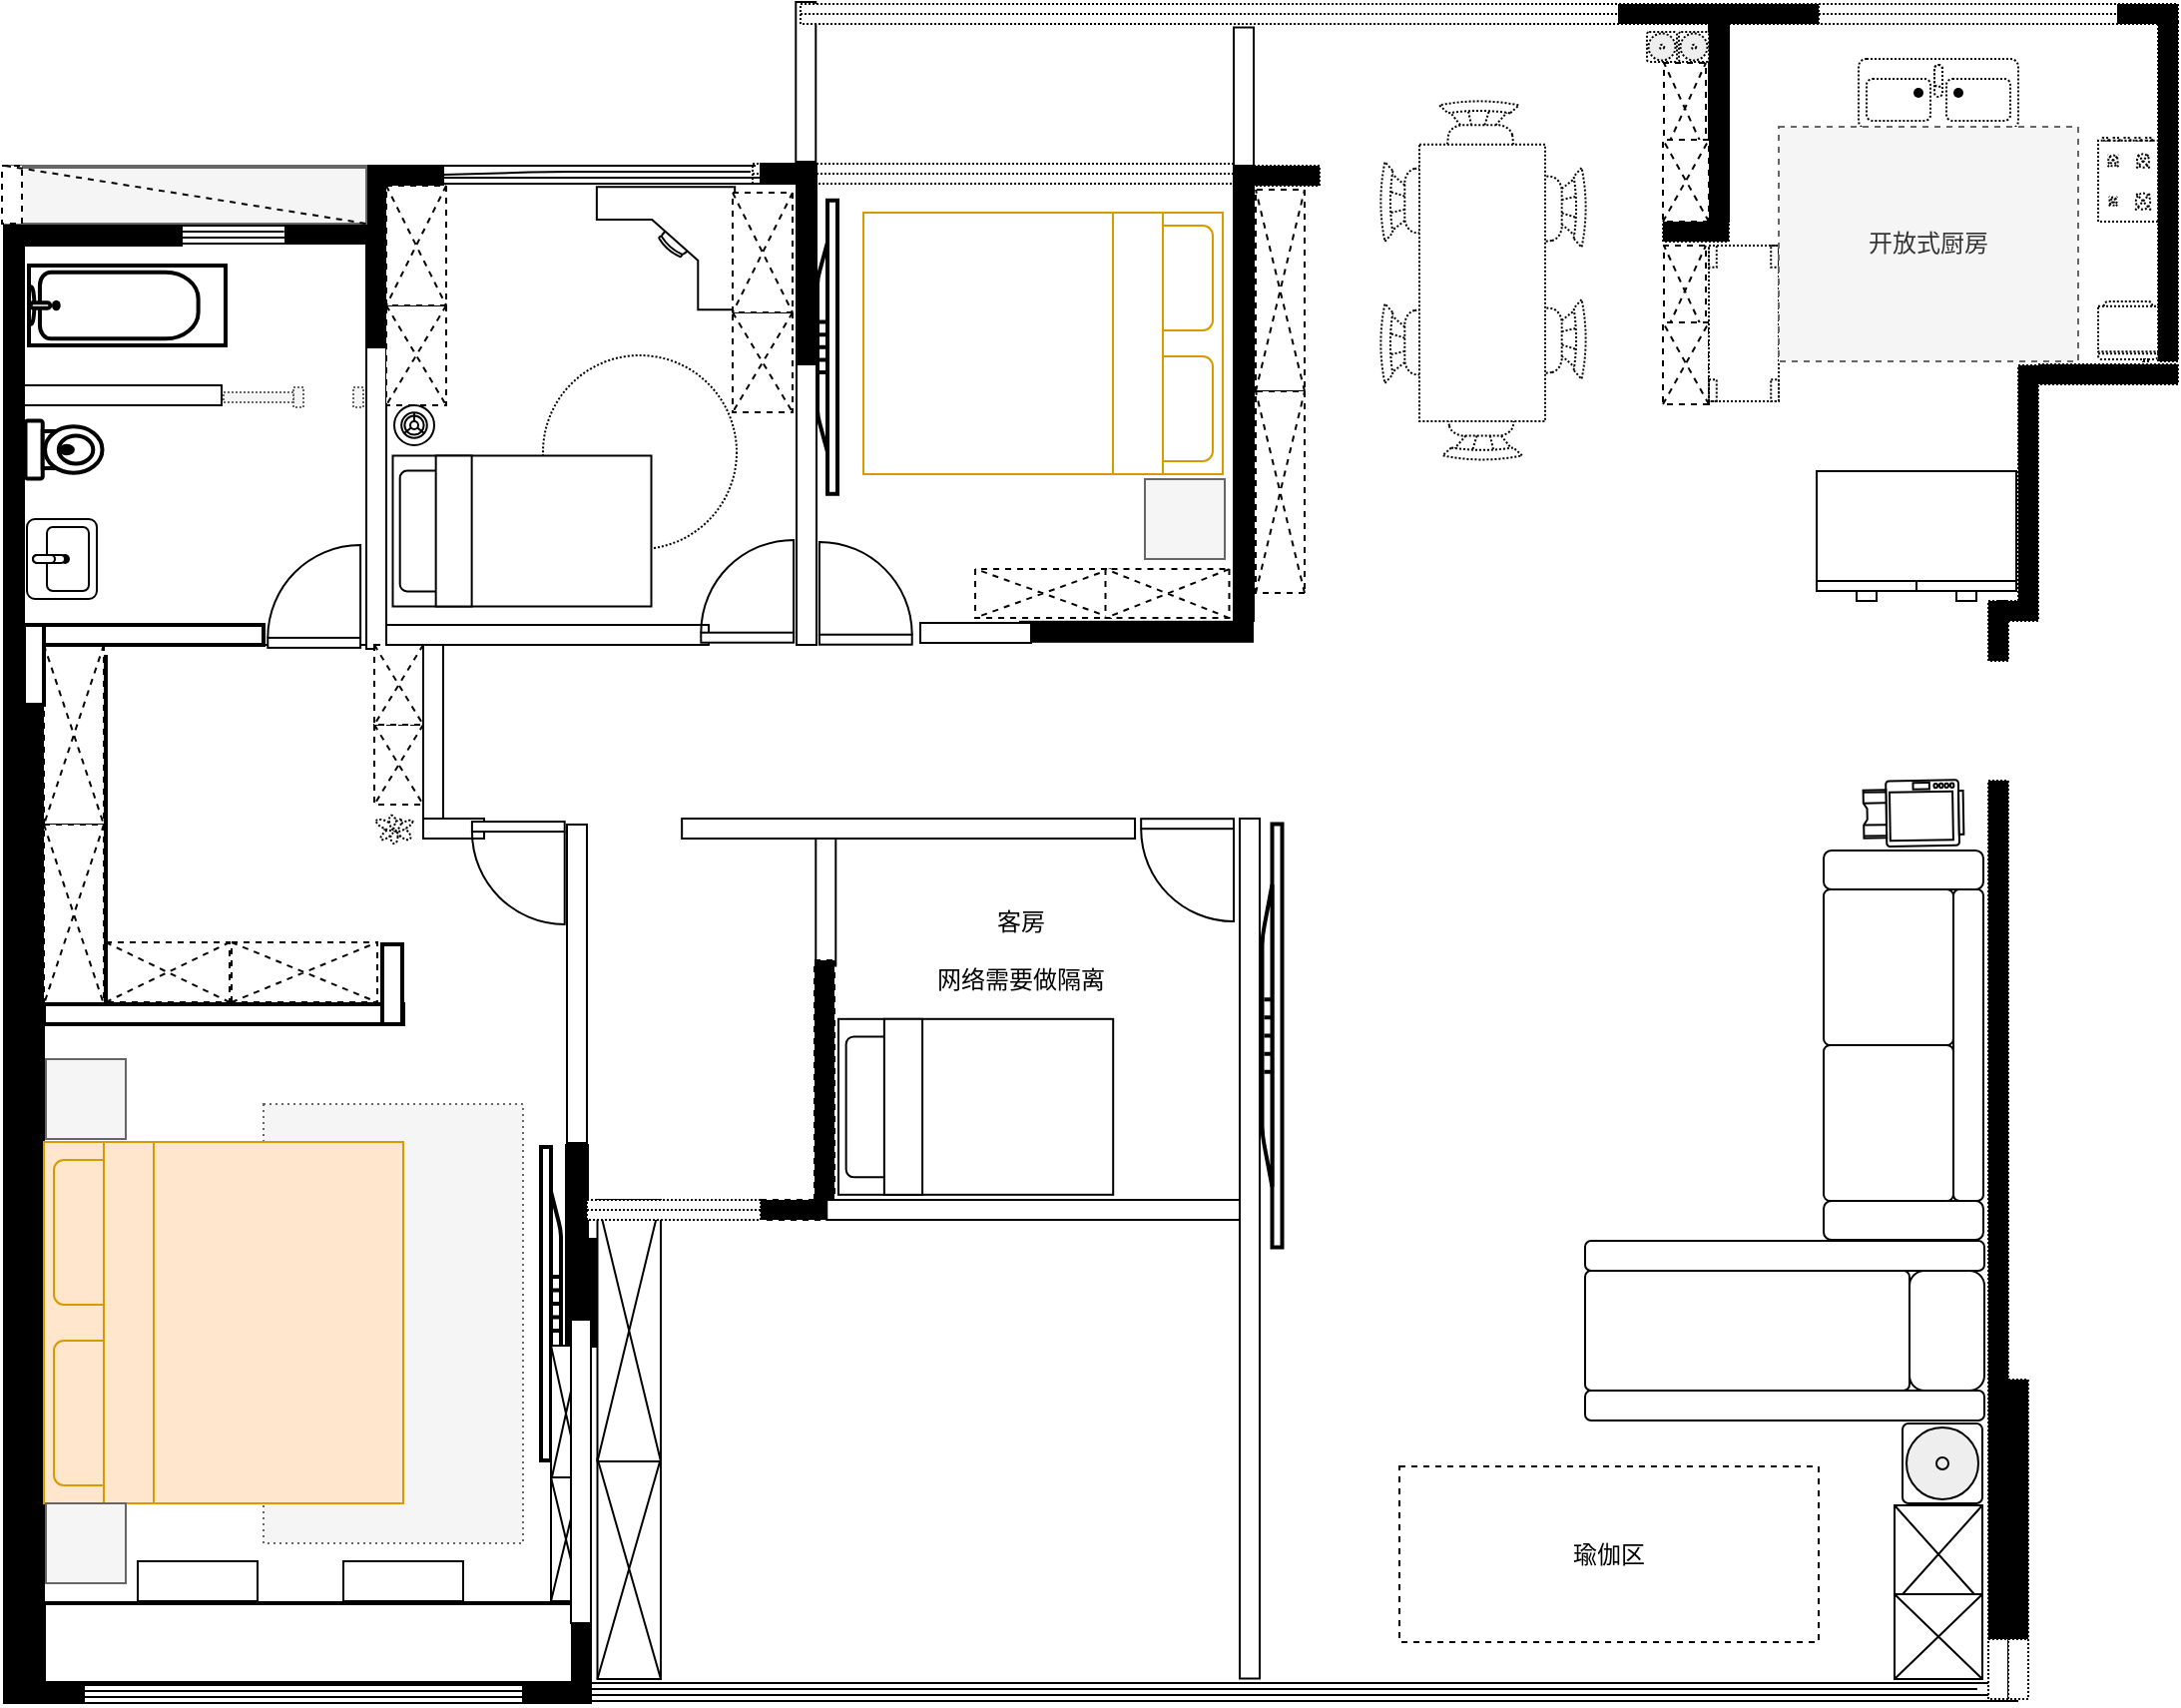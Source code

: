 <mxfile version="14.5.3" type="github">
  <diagram id="jTIh-jH81dk-xF3Pbu3F" name="Page-1">
    <mxGraphModel dx="1422" dy="762" grid="1" gridSize="10" guides="1" tooltips="1" connect="1" arrows="1" fold="1" page="1" pageScale="1" pageWidth="827" pageHeight="1169" math="0" shadow="0">
      <root>
        <mxCell id="0" />
        <mxCell id="1" parent="0" />
        <mxCell id="sOmDTV_U-YE-A14lYcqb-7" value="" style="verticalLabelPosition=bottom;html=1;verticalAlign=top;align=center;shape=mxgraph.floorplan.window;dashed=1;dashPattern=1 1;strokeWidth=1;fillColor=#FFFFFF;" vertex="1" parent="1">
          <mxGeometry x="396" y="101" width="244" height="10" as="geometry" />
        </mxCell>
        <mxCell id="ggUqRNP4f0qNz1d2UXQK-107" value="" style="ellipse;whiteSpace=wrap;html=1;aspect=fixed;strokeWidth=1;fillColor=#FFFFFF;dashed=1;dashPattern=1 1;" parent="1" vertex="1">
          <mxGeometry x="291" y="197" width="97" height="97" as="geometry" />
        </mxCell>
        <mxCell id="ggUqRNP4f0qNz1d2UXQK-46" value="" style="rounded=0;whiteSpace=wrap;html=1;fillColor=#f5f5f5;dashed=1;dashPattern=1 2;strokeColor=#666666;fontColor=#333333;" parent="1" vertex="1">
          <mxGeometry x="151" y="572" width="130" height="220" as="geometry" />
        </mxCell>
        <mxCell id="ggUqRNP4f0qNz1d2UXQK-2" value="" style="rounded=0;whiteSpace=wrap;html=1;" parent="1" vertex="1">
          <mxGeometry x="31" y="102" width="180" height="240" as="geometry" />
        </mxCell>
        <mxCell id="ggUqRNP4f0qNz1d2UXQK-5" value="" style="verticalLabelPosition=bottom;html=1;verticalAlign=top;align=center;shape=mxgraph.floorplan.wall;fillColor=#000000;" parent="1" vertex="1">
          <mxGeometry x="30" y="132" width="80" height="10" as="geometry" />
        </mxCell>
        <mxCell id="ggUqRNP4f0qNz1d2UXQK-6" value="" style="verticalLabelPosition=bottom;html=1;verticalAlign=top;align=center;shape=mxgraph.floorplan.wall;fillColor=#000000;direction=south;" parent="1" vertex="1">
          <mxGeometry x="202.5" y="102" width="10" height="90" as="geometry" />
        </mxCell>
        <mxCell id="ggUqRNP4f0qNz1d2UXQK-7" value="" style="verticalLabelPosition=bottom;html=1;verticalAlign=top;align=center;shape=mxgraph.floorplan.wall;fillColor=#000000;" parent="1" vertex="1">
          <mxGeometry x="162" y="131" width="40" height="10" as="geometry" />
        </mxCell>
        <mxCell id="ggUqRNP4f0qNz1d2UXQK-17" value="" style="group" parent="1" vertex="1" connectable="0">
          <mxGeometry x="103" y="132" width="60" height="9" as="geometry" />
        </mxCell>
        <mxCell id="ggUqRNP4f0qNz1d2UXQK-13" value="" style="endArrow=none;html=1;" parent="ggUqRNP4f0qNz1d2UXQK-17" edge="1">
          <mxGeometry width="50" height="50" relative="1" as="geometry">
            <mxPoint as="sourcePoint" />
            <mxPoint x="59.155" as="targetPoint" />
          </mxGeometry>
        </mxCell>
        <mxCell id="ggUqRNP4f0qNz1d2UXQK-14" value="" style="endArrow=none;html=1;" parent="ggUqRNP4f0qNz1d2UXQK-17" edge="1">
          <mxGeometry width="50" height="50" relative="1" as="geometry">
            <mxPoint x="-0.845" y="3" as="sourcePoint" />
            <mxPoint x="58.31" y="3" as="targetPoint" />
            <Array as="points">
              <mxPoint x="24.507" y="3" />
            </Array>
          </mxGeometry>
        </mxCell>
        <mxCell id="ggUqRNP4f0qNz1d2UXQK-15" value="" style="endArrow=none;html=1;" parent="ggUqRNP4f0qNz1d2UXQK-17" edge="1">
          <mxGeometry width="50" height="50" relative="1" as="geometry">
            <mxPoint x="0.845" y="6" as="sourcePoint" />
            <mxPoint x="60" y="6" as="targetPoint" />
          </mxGeometry>
        </mxCell>
        <mxCell id="ggUqRNP4f0qNz1d2UXQK-16" value="" style="endArrow=none;html=1;" parent="ggUqRNP4f0qNz1d2UXQK-17" edge="1">
          <mxGeometry width="50" height="50" relative="1" as="geometry">
            <mxPoint x="0.845" y="9" as="sourcePoint" />
            <mxPoint x="60" y="9" as="targetPoint" />
          </mxGeometry>
        </mxCell>
        <mxCell id="ggUqRNP4f0qNz1d2UXQK-18" value="" style="group" parent="1" vertex="1" connectable="0">
          <mxGeometry x="221" y="102" width="179" height="10" as="geometry" />
        </mxCell>
        <mxCell id="ggUqRNP4f0qNz1d2UXQK-19" value="" style="endArrow=none;html=1;" parent="ggUqRNP4f0qNz1d2UXQK-18" edge="1">
          <mxGeometry width="50" height="50" relative="1" as="geometry">
            <mxPoint as="sourcePoint" />
            <mxPoint x="176.479" as="targetPoint" />
          </mxGeometry>
        </mxCell>
        <mxCell id="ggUqRNP4f0qNz1d2UXQK-20" value="" style="endArrow=none;html=1;" parent="ggUqRNP4f0qNz1d2UXQK-18" source="ggUqRNP4f0qNz1d2UXQK-23" edge="1">
          <mxGeometry width="50" height="50" relative="1" as="geometry">
            <mxPoint x="-2.521" y="3" as="sourcePoint" />
            <mxPoint x="173.958" y="3" as="targetPoint" />
            <Array as="points">
              <mxPoint x="73.113" y="3" />
            </Array>
          </mxGeometry>
        </mxCell>
        <mxCell id="ggUqRNP4f0qNz1d2UXQK-21" value="" style="endArrow=none;html=1;" parent="ggUqRNP4f0qNz1d2UXQK-18" edge="1">
          <mxGeometry width="50" height="50" relative="1" as="geometry">
            <mxPoint x="2.521" y="6" as="sourcePoint" />
            <mxPoint x="179" y="6" as="targetPoint" />
          </mxGeometry>
        </mxCell>
        <mxCell id="ggUqRNP4f0qNz1d2UXQK-22" value="" style="endArrow=none;html=1;" parent="ggUqRNP4f0qNz1d2UXQK-18" edge="1">
          <mxGeometry width="50" height="50" relative="1" as="geometry">
            <mxPoint x="2.521" y="9" as="sourcePoint" />
            <mxPoint x="179" y="9" as="targetPoint" />
          </mxGeometry>
        </mxCell>
        <mxCell id="ggUqRNP4f0qNz1d2UXQK-23" value="" style="verticalLabelPosition=bottom;html=1;verticalAlign=top;align=center;shape=mxgraph.floorplan.wall;fillColor=#000000;" parent="ggUqRNP4f0qNz1d2UXQK-18" vertex="1">
          <mxGeometry x="-15.309" width="35.329" height="10" as="geometry" />
        </mxCell>
        <mxCell id="ggUqRNP4f0qNz1d2UXQK-26" value="" style="verticalLabelPosition=bottom;html=1;verticalAlign=top;align=center;shape=mxgraph.floorplan.wall;fillColor=#000000;" parent="1" vertex="1">
          <mxGeometry x="400" y="101" width="28" height="10" as="geometry" />
        </mxCell>
        <mxCell id="ggUqRNP4f0qNz1d2UXQK-27" value="" style="verticalLabelPosition=bottom;html=1;verticalAlign=top;align=center;shape=mxgraph.floorplan.wall;fillColor=#000000;direction=south;" parent="1" vertex="1">
          <mxGeometry x="418" y="102" width="10" height="101" as="geometry" />
        </mxCell>
        <mxCell id="ggUqRNP4f0qNz1d2UXQK-28" value="" style="rounded=0;whiteSpace=wrap;html=1;" parent="1" vertex="1">
          <mxGeometry x="418" y="201.5" width="10" height="140.5" as="geometry" />
        </mxCell>
        <mxCell id="ggUqRNP4f0qNz1d2UXQK-29" value="" style="verticalLabelPosition=bottom;html=1;verticalAlign=top;align=center;shape=mxgraph.floorplan.wall;fillColor=#000000;direction=south;" parent="1" vertex="1">
          <mxGeometry x="31" y="372" width="10" height="500" as="geometry" />
        </mxCell>
        <mxCell id="ggUqRNP4f0qNz1d2UXQK-32" value="" style="verticalLabelPosition=bottom;html=1;verticalAlign=top;align=center;shape=mxgraph.floorplan.wall;fillColor=#000000;" parent="1" vertex="1">
          <mxGeometry x="41" y="862" width="20" height="10" as="geometry" />
        </mxCell>
        <mxCell id="ggUqRNP4f0qNz1d2UXQK-34" value="" style="verticalLabelPosition=bottom;html=1;verticalAlign=top;align=center;shape=mxgraph.floorplan.wallCorner;fillColor=#000000;direction=west" parent="1" vertex="1">
          <mxGeometry x="281" y="832" width="34" height="40" as="geometry" />
        </mxCell>
        <mxCell id="ggUqRNP4f0qNz1d2UXQK-35" value="" style="group" parent="1" vertex="1" connectable="0">
          <mxGeometry x="51" y="863" width="240" height="9" as="geometry" />
        </mxCell>
        <mxCell id="ggUqRNP4f0qNz1d2UXQK-36" value="" style="endArrow=none;html=1;" parent="ggUqRNP4f0qNz1d2UXQK-35" edge="1">
          <mxGeometry width="50" height="50" relative="1" as="geometry">
            <mxPoint as="sourcePoint" />
            <mxPoint x="236.62" as="targetPoint" />
          </mxGeometry>
        </mxCell>
        <mxCell id="ggUqRNP4f0qNz1d2UXQK-37" value="" style="endArrow=none;html=1;" parent="ggUqRNP4f0qNz1d2UXQK-35" edge="1">
          <mxGeometry width="50" height="50" relative="1" as="geometry">
            <mxPoint x="-3.38" y="3" as="sourcePoint" />
            <mxPoint x="233.239" y="3" as="targetPoint" />
            <Array as="points">
              <mxPoint x="98.028" y="3" />
            </Array>
          </mxGeometry>
        </mxCell>
        <mxCell id="ggUqRNP4f0qNz1d2UXQK-38" value="" style="endArrow=none;html=1;" parent="ggUqRNP4f0qNz1d2UXQK-35" edge="1">
          <mxGeometry width="50" height="50" relative="1" as="geometry">
            <mxPoint x="3.38" y="6" as="sourcePoint" />
            <mxPoint x="240" y="6" as="targetPoint" />
          </mxGeometry>
        </mxCell>
        <mxCell id="ggUqRNP4f0qNz1d2UXQK-39" value="" style="endArrow=none;html=1;" parent="ggUqRNP4f0qNz1d2UXQK-35" edge="1">
          <mxGeometry width="50" height="50" relative="1" as="geometry">
            <mxPoint x="3.38" y="9" as="sourcePoint" />
            <mxPoint x="240" y="9" as="targetPoint" />
          </mxGeometry>
        </mxCell>
        <mxCell id="ggUqRNP4f0qNz1d2UXQK-40" value="" style="verticalLabelPosition=bottom;html=1;verticalAlign=top;align=center;shape=mxgraph.floorplan.elevator;fillColor=#FFFFFF;dashed=1;" parent="1" vertex="1">
          <mxGeometry x="41" y="342" width="30" height="90" as="geometry" />
        </mxCell>
        <mxCell id="ggUqRNP4f0qNz1d2UXQK-41" value="" style="verticalLabelPosition=bottom;html=1;verticalAlign=top;align=center;shape=mxgraph.floorplan.bed_double;fillColor=#ffe6cc;rotation=-90;strokeColor=#d79b00;" parent="1" vertex="1">
          <mxGeometry x="40.5" y="591.5" width="181" height="180" as="geometry" />
        </mxCell>
        <mxCell id="ggUqRNP4f0qNz1d2UXQK-42" value="" style="rounded=0;whiteSpace=wrap;html=1;fillColor=#f5f5f5;strokeColor=#666666;fontColor=#333333;" parent="1" vertex="1">
          <mxGeometry x="42" y="772" width="40" height="40" as="geometry" />
        </mxCell>
        <mxCell id="ggUqRNP4f0qNz1d2UXQK-43" value="" style="rounded=0;whiteSpace=wrap;html=1;fillColor=#FFFFFF;strokeWidth=2;" parent="1" vertex="1">
          <mxGeometry x="41" y="822" width="265" height="40" as="geometry" />
        </mxCell>
        <mxCell id="ggUqRNP4f0qNz1d2UXQK-44" value="" style="rounded=0;whiteSpace=wrap;html=1;fillColor=#FFFFFF;" parent="1" vertex="1">
          <mxGeometry x="88" y="801" width="60" height="20" as="geometry" />
        </mxCell>
        <mxCell id="ggUqRNP4f0qNz1d2UXQK-45" value="" style="rounded=0;whiteSpace=wrap;html=1;fillColor=#FFFFFF;" parent="1" vertex="1">
          <mxGeometry x="191" y="801" width="60" height="20" as="geometry" />
        </mxCell>
        <mxCell id="ggUqRNP4f0qNz1d2UXQK-47" value="" style="verticalLabelPosition=bottom;html=1;verticalAlign=top;align=center;shape=mxgraph.floorplan.flat_tv;strokeWidth=2;fillColor=#FFFFFF;rotation=90;" parent="1" vertex="1">
          <mxGeometry x="216.5" y="667" width="157" height="10" as="geometry" />
        </mxCell>
        <mxCell id="ggUqRNP4f0qNz1d2UXQK-48" value="" style="verticalLabelPosition=bottom;html=1;verticalAlign=top;align=center;shape=mxgraph.floorplan.wall;fillColor=#000000;direction=south;strokeWidth=2;" parent="1" vertex="1">
          <mxGeometry x="303" y="593" width="10" height="100" as="geometry" />
        </mxCell>
        <mxCell id="ggUqRNP4f0qNz1d2UXQK-49" value="" style="verticalLabelPosition=bottom;html=1;verticalAlign=top;align=center;shape=mxgraph.floorplan.wall;fillColor=#000000;direction=south;strokeWidth=2;" parent="1" vertex="1">
          <mxGeometry x="313" y="640" width="10" height="53" as="geometry" />
        </mxCell>
        <mxCell id="ggUqRNP4f0qNz1d2UXQK-50" value="" style="verticalLabelPosition=bottom;html=1;verticalAlign=top;align=center;shape=mxgraph.floorplan.elevator;fillColor=#FFFFFF;" parent="1" vertex="1">
          <mxGeometry x="295" y="693" width="15" height="68" as="geometry" />
        </mxCell>
        <mxCell id="ggUqRNP4f0qNz1d2UXQK-52" value="" style="verticalLabelPosition=bottom;html=1;verticalAlign=top;align=center;shape=mxgraph.floorplan.elevator;fillColor=#FFFFFF;dashed=1;" parent="1" vertex="1">
          <mxGeometry x="41" y="432" width="30" height="90" as="geometry" />
        </mxCell>
        <mxCell id="ggUqRNP4f0qNz1d2UXQK-53" value="" style="verticalLabelPosition=bottom;html=1;verticalAlign=top;align=center;shape=mxgraph.floorplan.elevator;fillColor=#FFFFFF;rotation=-90;dashed=1;" parent="1" vertex="1">
          <mxGeometry x="88" y="475" width="30" height="62" as="geometry" />
        </mxCell>
        <mxCell id="ggUqRNP4f0qNz1d2UXQK-54" value="" style="verticalLabelPosition=bottom;html=1;verticalAlign=top;align=center;shape=mxgraph.floorplan.elevator;fillColor=#FFFFFF;rotation=-90;dashed=1;" parent="1" vertex="1">
          <mxGeometry x="156.5" y="469.5" width="30" height="73" as="geometry" />
        </mxCell>
        <mxCell id="ggUqRNP4f0qNz1d2UXQK-56" value="" style="endArrow=none;html=1;exitX=0.933;exitY=0.04;exitDx=0;exitDy=0;exitPerimeter=0;strokeWidth=2;entryX=1.033;entryY=0.056;entryDx=0;entryDy=0;entryPerimeter=0;" parent="1" target="ggUqRNP4f0qNz1d2UXQK-40" edge="1">
          <mxGeometry width="50" height="50" relative="1" as="geometry">
            <mxPoint x="72.01" y="525.52" as="sourcePoint" />
            <mxPoint x="75" y="362" as="targetPoint" />
          </mxGeometry>
        </mxCell>
        <mxCell id="ggUqRNP4f0qNz1d2UXQK-64" value="" style="verticalLabelPosition=bottom;html=1;verticalAlign=top;align=center;shape=mxgraph.floorplan.wall;strokeWidth=2;fillColor=#FFFFFF;" parent="1" vertex="1">
          <mxGeometry x="41" y="522" width="180" height="10" as="geometry" />
        </mxCell>
        <mxCell id="ggUqRNP4f0qNz1d2UXQK-65" value="" style="verticalLabelPosition=bottom;html=1;verticalAlign=top;align=center;shape=mxgraph.floorplan.wall;direction=south;strokeWidth=2;fillColor=#FFFFFF;" parent="1" vertex="1">
          <mxGeometry x="210.5" y="492" width="10" height="40" as="geometry" />
        </mxCell>
        <mxCell id="ggUqRNP4f0qNz1d2UXQK-66" value="" style="verticalLabelPosition=bottom;html=1;verticalAlign=top;align=center;shape=mxgraph.floorplan.wall;strokeWidth=2;fillColor=#FFFFFF;" parent="1" vertex="1">
          <mxGeometry x="40" y="332" width="111" height="10" as="geometry" />
        </mxCell>
        <mxCell id="ggUqRNP4f0qNz1d2UXQK-67" value="" style="verticalLabelPosition=bottom;html=1;verticalAlign=top;align=center;shape=mxgraph.floorplan.wall;direction=south;strokeWidth=2;fillColor=#FFFFFF;" parent="1" vertex="1">
          <mxGeometry x="31" y="332" width="10" height="40" as="geometry" />
        </mxCell>
        <mxCell id="ggUqRNP4f0qNz1d2UXQK-68" value="" style="verticalLabelPosition=bottom;html=1;verticalAlign=top;align=center;shape=mxgraph.floorplan.wall;fillColor=#000000;direction=south;" parent="1" vertex="1">
          <mxGeometry x="21" y="132" width="10" height="740" as="geometry" />
        </mxCell>
        <mxCell id="ggUqRNP4f0qNz1d2UXQK-69" value="" style="rounded=0;whiteSpace=wrap;html=1;fillColor=#f5f5f5;strokeColor=#666666;fontColor=#333333;" parent="1" vertex="1">
          <mxGeometry x="42" y="549.5" width="40" height="40" as="geometry" />
        </mxCell>
        <mxCell id="ggUqRNP4f0qNz1d2UXQK-70" value="" style="verticalLabelPosition=bottom;html=1;verticalAlign=top;align=center;shape=mxgraph.floorplan.toilet;strokeWidth=2;fillColor=#FFFFFF;rotation=-90;" parent="1" vertex="1">
          <mxGeometry x="36.5" y="225" width="29" height="38.5" as="geometry" />
        </mxCell>
        <mxCell id="ggUqRNP4f0qNz1d2UXQK-71" value="" style="verticalLabelPosition=bottom;html=1;verticalAlign=top;align=center;shape=mxgraph.floorplan.bathtub;strokeWidth=2;fillColor=#FFFFFF;" parent="1" vertex="1">
          <mxGeometry x="33.5" y="152" width="98.5" height="40" as="geometry" />
        </mxCell>
        <mxCell id="ggUqRNP4f0qNz1d2UXQK-73" value="" style="verticalLabelPosition=bottom;html=1;verticalAlign=top;align=center;shape=mxgraph.floorplan.wall;strokeWidth=1;fillColor=#FFFFFF;" parent="1" vertex="1">
          <mxGeometry x="31" y="212" width="99" height="10" as="geometry" />
        </mxCell>
        <mxCell id="ggUqRNP4f0qNz1d2UXQK-75" value="" style="verticalLabelPosition=bottom;html=1;verticalAlign=top;align=center;shape=mxgraph.floorplan.wall;strokeWidth=1;fillColor=#FFFFFF;rotation=-90;" parent="1" vertex="1">
          <mxGeometry x="132" y="263.5" width="151" height="10" as="geometry" />
        </mxCell>
        <mxCell id="ggUqRNP4f0qNz1d2UXQK-76" value="" style="verticalLabelPosition=bottom;html=1;verticalAlign=top;align=center;shape=mxgraph.floorplan.doorRight;aspect=fixed;strokeWidth=1;fillColor=#FFFFFF;rotation=-90;flipV=0;flipH=1;direction=south;" parent="1" vertex="1">
          <mxGeometry x="151.69" y="295.59" width="49.31" height="46.41" as="geometry" />
        </mxCell>
        <mxCell id="ggUqRNP4f0qNz1d2UXQK-77" value="" style="verticalLabelPosition=bottom;html=1;verticalAlign=top;align=center;shape=mxgraph.floorplan.sink_2;strokeWidth=1;fillColor=#FFFFFF;rotation=-90;" parent="1" vertex="1">
          <mxGeometry x="30" y="281.5" width="40" height="35" as="geometry" />
        </mxCell>
        <mxCell id="ggUqRNP4f0qNz1d2UXQK-78" value="" style="rounded=0;whiteSpace=wrap;html=1;fillColor=#f5f5f5;strokeColor=#666666;fontColor=#333333;" parent="1" vertex="1">
          <mxGeometry x="21.5" y="102" width="181" height="29" as="geometry" />
        </mxCell>
        <mxCell id="ggUqRNP4f0qNz1d2UXQK-84" value="" style="rounded=0;whiteSpace=wrap;html=1;fillColor=#f5f5f5;strokeColor=#666666;fontColor=#333333;" parent="1" vertex="1">
          <mxGeometry x="21.5" y="102" width="181" height="1" as="geometry" />
        </mxCell>
        <mxCell id="ggUqRNP4f0qNz1d2UXQK-82" value="" style="rounded=0;whiteSpace=wrap;html=1;dashed=1;" parent="1" vertex="1">
          <mxGeometry x="20" y="102" width="10" height="29" as="geometry" />
        </mxCell>
        <mxCell id="ggUqRNP4f0qNz1d2UXQK-90" value="" style="rounded=0;whiteSpace=wrap;html=1;" parent="1" vertex="1">
          <mxGeometry x="303" y="432" width="10" height="159.5" as="geometry" />
        </mxCell>
        <mxCell id="ggUqRNP4f0qNz1d2UXQK-92" value="" style="verticalLabelPosition=bottom;html=1;verticalAlign=top;align=center;shape=mxgraph.floorplan.elevator;fillColor=#FFFFFF;rotation=0;dashed=1;" parent="1" vertex="1">
          <mxGeometry x="206.5" y="382" width="24.5" height="40" as="geometry" />
        </mxCell>
        <mxCell id="ggUqRNP4f0qNz1d2UXQK-93" value="" style="verticalLabelPosition=bottom;html=1;verticalAlign=top;align=center;shape=mxgraph.floorplan.elevator;fillColor=#FFFFFF;rotation=0;dashed=1;" parent="1" vertex="1">
          <mxGeometry x="206.5" y="342" width="24.5" height="40" as="geometry" />
        </mxCell>
        <mxCell id="ggUqRNP4f0qNz1d2UXQK-94" value="" style="verticalLabelPosition=bottom;html=1;verticalAlign=top;align=center;shape=mxgraph.floorplan.bed_single;strokeWidth=1;fillColor=#FFFFFF;rotation=-90;" parent="1" vertex="1">
          <mxGeometry x="242.75" y="220.25" width="75.5" height="129.5" as="geometry" />
        </mxCell>
        <mxCell id="ggUqRNP4f0qNz1d2UXQK-95" value="" style="verticalLabelPosition=bottom;html=1;verticalAlign=top;align=center;shape=mxgraph.floorplan.wall;strokeWidth=1;fillColor=#FFFFFF;rotation=-180;" parent="1" vertex="1">
          <mxGeometry x="212.5" y="332" width="161.5" height="10" as="geometry" />
        </mxCell>
        <mxCell id="ggUqRNP4f0qNz1d2UXQK-81" value="" style="endArrow=none;dashed=1;html=1;strokeWidth=1;exitX=0;exitY=0;exitDx=0;exitDy=0;entryX=1;entryY=1;entryDx=0;entryDy=0;" parent="1" source="ggUqRNP4f0qNz1d2UXQK-78" target="ggUqRNP4f0qNz1d2UXQK-78" edge="1">
          <mxGeometry width="50" height="50" relative="1" as="geometry">
            <mxPoint x="21" y="162" as="sourcePoint" />
            <mxPoint x="71" y="112" as="targetPoint" />
          </mxGeometry>
        </mxCell>
        <mxCell id="ggUqRNP4f0qNz1d2UXQK-98" value="" style="verticalLabelPosition=bottom;html=1;verticalAlign=top;align=center;shape=mxgraph.floorplan.elevator;fillColor=#FFFFFF;rotation=0;dashed=1;" parent="1" vertex="1">
          <mxGeometry x="212.5" y="172" width="30" height="50" as="geometry" />
        </mxCell>
        <mxCell id="ggUqRNP4f0qNz1d2UXQK-99" value="" style="verticalLabelPosition=bottom;html=1;verticalAlign=top;align=center;shape=mxgraph.floorplan.elevator;fillColor=#FFFFFF;rotation=0;dashed=1;" parent="1" vertex="1">
          <mxGeometry x="212.5" y="112" width="30" height="60" as="geometry" />
        </mxCell>
        <mxCell id="ggUqRNP4f0qNz1d2UXQK-104" value="" style="verticalLabelPosition=bottom;html=1;verticalAlign=top;align=center;shape=mxgraph.floorplan.desk_corner;strokeWidth=1;fillColor=#FFFFFF;rotation=90;" parent="1" vertex="1">
          <mxGeometry x="321.76" y="108.74" width="61.5" height="69.15" as="geometry" />
        </mxCell>
        <mxCell id="ggUqRNP4f0qNz1d2UXQK-105" value="" style="verticalLabelPosition=bottom;html=1;verticalAlign=top;align=center;shape=mxgraph.floorplan.floor_lamp;strokeWidth=1;fillColor=#FFFFFF;" parent="1" vertex="1">
          <mxGeometry x="216.5" y="222" width="20" height="20" as="geometry" />
        </mxCell>
        <mxCell id="ggUqRNP4f0qNz1d2UXQK-108" value="" style="verticalLabelPosition=bottom;html=1;verticalAlign=top;align=center;shape=mxgraph.floorplan.elevator;fillColor=#FFFFFF;rotation=0;dashed=1;" parent="1" vertex="1">
          <mxGeometry x="212.5" y="112" width="30" height="60" as="geometry" />
        </mxCell>
        <mxCell id="ggUqRNP4f0qNz1d2UXQK-109" value="" style="verticalLabelPosition=bottom;html=1;verticalAlign=top;align=center;shape=mxgraph.floorplan.elevator;fillColor=#FFFFFF;rotation=0;dashed=1;" parent="1" vertex="1">
          <mxGeometry x="386" y="175.5" width="30" height="50" as="geometry" />
        </mxCell>
        <mxCell id="ggUqRNP4f0qNz1d2UXQK-110" value="" style="verticalLabelPosition=bottom;html=1;verticalAlign=top;align=center;shape=mxgraph.floorplan.elevator;fillColor=#FFFFFF;rotation=0;dashed=1;" parent="1" vertex="1">
          <mxGeometry x="386" y="115.5" width="30" height="60" as="geometry" />
        </mxCell>
        <mxCell id="ggUqRNP4f0qNz1d2UXQK-111" value="" style="verticalLabelPosition=bottom;html=1;verticalAlign=top;align=center;shape=mxgraph.floorplan.doorRight;aspect=fixed;strokeWidth=1;fillColor=#FFFFFF;rotation=-90;flipV=0;flipH=1;direction=south;" parent="1" vertex="1">
          <mxGeometry x="368.69" y="292.99" width="49.31" height="46.41" as="geometry" />
        </mxCell>
        <mxCell id="ggUqRNP4f0qNz1d2UXQK-112" value="" style="rounded=0;whiteSpace=wrap;html=1;" parent="1" vertex="1">
          <mxGeometry x="231" y="342" width="10" height="90" as="geometry" />
        </mxCell>
        <mxCell id="ggUqRNP4f0qNz1d2UXQK-114" value="" style="verticalLabelPosition=bottom;html=1;verticalAlign=top;align=center;shape=mxgraph.floorplan.wall;strokeWidth=1;fillColor=#FFFFFF;rotation=-180;" parent="1" vertex="1">
          <mxGeometry x="231" y="429" width="30.5" height="10" as="geometry" />
        </mxCell>
        <mxCell id="ggUqRNP4f0qNz1d2UXQK-115" value="" style="verticalLabelPosition=bottom;html=1;verticalAlign=top;align=center;shape=mxgraph.floorplan.doorRight;aspect=fixed;strokeWidth=1;fillColor=#FFFFFF;rotation=90;flipV=1;flipH=1;direction=south;" parent="1" vertex="1">
          <mxGeometry x="254" y="432" width="49.31" height="46.41" as="geometry" />
        </mxCell>
        <mxCell id="ggUqRNP4f0qNz1d2UXQK-116" value="" style="verticalLabelPosition=bottom;html=1;verticalAlign=top;align=center;shape=mxgraph.floorplan.plant;dashed=1;dashPattern=1 1;strokeWidth=1;fillColor=#FFFFFF;" parent="1" vertex="1">
          <mxGeometry x="208" y="426.5" width="16" height="15" as="geometry" />
        </mxCell>
        <mxCell id="ggUqRNP4f0qNz1d2UXQK-117" value="" style="verticalLabelPosition=bottom;html=1;verticalAlign=top;align=center;shape=mxgraph.floorplan.bed_double;rotation=90;strokeColor=#d79b00;fillColor=#FFFFFF;" parent="1" vertex="1">
          <mxGeometry x="476" y="101" width="131" height="180" as="geometry" />
        </mxCell>
        <mxCell id="ggUqRNP4f0qNz1d2UXQK-118" value="" style="verticalLabelPosition=bottom;html=1;verticalAlign=top;align=center;shape=mxgraph.floorplan.elevator;fillColor=#FFFFFF;rotation=90;dashed=1;" parent="1" vertex="1">
          <mxGeometry x="529.25" y="282.2" width="24.5" height="68" as="geometry" />
        </mxCell>
        <mxCell id="ggUqRNP4f0qNz1d2UXQK-119" value="" style="verticalLabelPosition=bottom;html=1;verticalAlign=top;align=center;shape=mxgraph.floorplan.elevator;fillColor=#FFFFFF;rotation=90;dashed=1;" parent="1" vertex="1">
          <mxGeometry x="591.5" y="285.3" width="24.5" height="62" as="geometry" />
        </mxCell>
        <mxCell id="ggUqRNP4f0qNz1d2UXQK-128" value="" style="rounded=0;whiteSpace=wrap;html=1;" parent="1" vertex="1">
          <mxGeometry x="417.65" y="20" width="10" height="80" as="geometry" />
        </mxCell>
        <mxCell id="ggUqRNP4f0qNz1d2UXQK-130" value="" style="verticalLabelPosition=bottom;html=1;verticalAlign=top;align=center;shape=mxgraph.floorplan.wall;strokeWidth=1;fillColor=#FFFFFF;rotation=90;" parent="1" vertex="1">
          <mxGeometry x="605" y="65" width="74" height="9.5" as="geometry" />
        </mxCell>
        <mxCell id="ggUqRNP4f0qNz1d2UXQK-131" value="" style="verticalLabelPosition=bottom;html=1;verticalAlign=top;align=center;shape=mxgraph.floorplan.wall;fillColor=#000000;direction=south;" parent="1" vertex="1">
          <mxGeometry x="637" y="102" width="10" height="228" as="geometry" />
        </mxCell>
        <mxCell id="sOmDTV_U-YE-A14lYcqb-1" value="" style="verticalLabelPosition=bottom;html=1;verticalAlign=top;align=center;shape=mxgraph.floorplan.wall;fillColor=#000000;" vertex="1" parent="1">
          <mxGeometry x="530" y="330.41" width="116.5" height="10" as="geometry" />
        </mxCell>
        <mxCell id="sOmDTV_U-YE-A14lYcqb-2" value="" style="verticalLabelPosition=bottom;html=1;verticalAlign=top;align=center;shape=mxgraph.floorplan.wall;fillColor=#FFFFFF;" vertex="1" parent="1">
          <mxGeometry x="480" y="331" width="55.5" height="10" as="geometry" />
        </mxCell>
        <mxCell id="sOmDTV_U-YE-A14lYcqb-3" value="" style="verticalLabelPosition=bottom;html=1;verticalAlign=top;align=center;shape=mxgraph.floorplan.doorRight;aspect=fixed;strokeWidth=1;fillColor=#FFFFFF;rotation=-90;flipV=1;flipH=1;direction=south;" vertex="1" parent="1">
          <mxGeometry x="428" y="294.0" width="49.31" height="46.41" as="geometry" />
        </mxCell>
        <mxCell id="sOmDTV_U-YE-A14lYcqb-4" value="" style="rounded=0;whiteSpace=wrap;html=1;fillColor=#f5f5f5;strokeColor=#666666;fontColor=#333333;" vertex="1" parent="1">
          <mxGeometry x="592.5" y="259" width="40" height="40" as="geometry" />
        </mxCell>
        <mxCell id="sOmDTV_U-YE-A14lYcqb-5" value="" style="verticalLabelPosition=bottom;html=1;verticalAlign=top;align=center;shape=mxgraph.floorplan.flat_tv;strokeWidth=2;fillColor=#FFFFFF;rotation=-90;" vertex="1" parent="1">
          <mxGeometry x="360" y="187.89" width="147" height="10" as="geometry" />
        </mxCell>
        <mxCell id="sOmDTV_U-YE-A14lYcqb-9" value="" style="verticalLabelPosition=bottom;html=1;verticalAlign=top;align=center;shape=mxgraph.floorplan.doorPocket;dx=0.5;dashed=1;dashPattern=1 1;strokeWidth=1;fillColor=#f5f5f5;strokeColor=#666666;fontColor=#333333;" vertex="1" parent="1">
          <mxGeometry x="131" y="213" width="70" height="10" as="geometry" />
        </mxCell>
        <mxCell id="sOmDTV_U-YE-A14lYcqb-10" value="" style="verticalLabelPosition=bottom;html=1;verticalAlign=top;align=center;shape=mxgraph.floorplan.window;dashed=1;dashPattern=1 1;strokeWidth=1;fillColor=#FFFFFF;" vertex="1" parent="1">
          <mxGeometry x="420" y="21" width="410" height="10" as="geometry" />
        </mxCell>
        <mxCell id="sOmDTV_U-YE-A14lYcqb-11" value="" style="verticalLabelPosition=bottom;html=1;verticalAlign=top;align=center;shape=mxgraph.floorplan.wall;fillColor=#000000;dashed=1;dashPattern=1 1;strokeWidth=1;" vertex="1" parent="1">
          <mxGeometry x="647" y="102" width="33" height="10" as="geometry" />
        </mxCell>
        <mxCell id="sOmDTV_U-YE-A14lYcqb-12" value="" style="verticalLabelPosition=bottom;html=1;verticalAlign=top;align=center;shape=mxgraph.floorplan.elevator;fillColor=#FFFFFF;rotation=-180;dashed=1;" vertex="1" parent="1">
          <mxGeometry x="648" y="114" width="24.5" height="101" as="geometry" />
        </mxCell>
        <mxCell id="sOmDTV_U-YE-A14lYcqb-13" value="" style="verticalLabelPosition=bottom;html=1;verticalAlign=top;align=center;shape=mxgraph.floorplan.elevator;fillColor=#FFFFFF;rotation=-180;dashed=1;" vertex="1" parent="1">
          <mxGeometry x="648" y="215" width="24.5" height="101" as="geometry" />
        </mxCell>
        <mxCell id="sOmDTV_U-YE-A14lYcqb-14" value="" style="verticalLabelPosition=bottom;html=1;verticalAlign=top;align=center;shape=mxgraph.floorplan.wall;fillColor=#000000;dashed=1;dashPattern=1 1;strokeWidth=1;" vertex="1" parent="1">
          <mxGeometry x="830" y="21" width="100" height="10" as="geometry" />
        </mxCell>
        <mxCell id="sOmDTV_U-YE-A14lYcqb-15" value="" style="verticalLabelPosition=bottom;html=1;verticalAlign=top;align=center;shape=mxgraph.floorplan.wall;fillColor=#000000;direction=south;" vertex="1" parent="1">
          <mxGeometry x="875" y="31" width="10" height="99" as="geometry" />
        </mxCell>
        <mxCell id="sOmDTV_U-YE-A14lYcqb-16" value="" style="verticalLabelPosition=bottom;html=1;verticalAlign=top;align=center;shape=mxgraph.floorplan.wall;fillColor=#000000;dashed=1;dashPattern=1 1;strokeWidth=1;" vertex="1" parent="1">
          <mxGeometry x="852" y="130" width="33" height="10" as="geometry" />
        </mxCell>
        <mxCell id="sOmDTV_U-YE-A14lYcqb-17" value="" style="verticalLabelPosition=bottom;html=1;verticalAlign=top;align=center;shape=mxgraph.floorplan.range_1;dashed=1;dashPattern=1 1;strokeWidth=1;fillColor=#FFFFFF;rotation=-180;" vertex="1" parent="1">
          <mxGeometry x="1070" y="88" width="30" height="42" as="geometry" />
        </mxCell>
        <mxCell id="sOmDTV_U-YE-A14lYcqb-18" value="" style="verticalLabelPosition=bottom;html=1;verticalAlign=top;align=center;shape=mxgraph.floorplan.sink_double;dashed=1;dashPattern=1 1;strokeWidth=1;fillColor=#FFFFFF;" vertex="1" parent="1">
          <mxGeometry x="950" y="48.5" width="80" height="35" as="geometry" />
        </mxCell>
        <mxCell id="sOmDTV_U-YE-A14lYcqb-19" value="" style="verticalLabelPosition=bottom;html=1;verticalAlign=top;align=center;shape=mxgraph.floorplan.water_cooler;dashed=1;dashPattern=1 1;strokeWidth=1;fillColor=#FFFFFF;" vertex="1" parent="1">
          <mxGeometry x="860" y="35" width="15" height="15" as="geometry" />
        </mxCell>
        <mxCell id="sOmDTV_U-YE-A14lYcqb-20" value="" style="verticalLabelPosition=bottom;html=1;verticalAlign=top;align=center;shape=mxgraph.floorplan.water_cooler;dashed=1;dashPattern=1 1;strokeWidth=1;fillColor=#FFFFFF;" vertex="1" parent="1">
          <mxGeometry x="844" y="35" width="15" height="15" as="geometry" />
        </mxCell>
        <mxCell id="sOmDTV_U-YE-A14lYcqb-21" value="" style="verticalLabelPosition=bottom;html=1;verticalAlign=top;align=center;shape=mxgraph.floorplan.elevator;fillColor=#FFFFFF;rotation=-180;dashed=1;" vertex="1" parent="1">
          <mxGeometry x="852.5" y="50.5" width="21" height="45.5" as="geometry" />
        </mxCell>
        <mxCell id="sOmDTV_U-YE-A14lYcqb-22" value="" style="verticalLabelPosition=bottom;html=1;verticalAlign=top;align=center;shape=mxgraph.floorplan.elevator;fillColor=#FFFFFF;rotation=-180;dashed=1;" vertex="1" parent="1">
          <mxGeometry x="852" y="89" width="23" height="41" as="geometry" />
        </mxCell>
        <mxCell id="sOmDTV_U-YE-A14lYcqb-24" value="" style="verticalLabelPosition=bottom;html=1;verticalAlign=top;align=center;shape=mxgraph.floorplan.elevator;fillColor=#FFFFFF;rotation=-180;dashed=1;" vertex="1" parent="1">
          <mxGeometry x="852.5" y="142" width="21" height="45.5" as="geometry" />
        </mxCell>
        <mxCell id="sOmDTV_U-YE-A14lYcqb-25" value="" style="verticalLabelPosition=bottom;html=1;verticalAlign=top;align=center;shape=mxgraph.floorplan.elevator;fillColor=#FFFFFF;rotation=-180;dashed=1;" vertex="1" parent="1">
          <mxGeometry x="852" y="180.5" width="23" height="41" as="geometry" />
        </mxCell>
        <mxCell id="sOmDTV_U-YE-A14lYcqb-26" value="" style="verticalLabelPosition=bottom;html=1;verticalAlign=top;align=center;shape=mxgraph.floorplan.table;dashed=1;dashPattern=1 1;strokeWidth=1;fillColor=#FFFFFF;" vertex="1" parent="1">
          <mxGeometry x="875" y="142" width="35" height="78" as="geometry" />
        </mxCell>
        <mxCell id="sOmDTV_U-YE-A14lYcqb-27" value="" style="verticalLabelPosition=bottom;html=1;verticalAlign=top;align=center;shape=mxgraph.floorplan.chair;shadow=0;dashed=1;dashPattern=1 1;strokeWidth=1;fillColor=#FFFFFF;" vertex="1" parent="1">
          <mxGeometry x="740" y="69" width="40" height="52" as="geometry" />
        </mxCell>
        <mxCell id="sOmDTV_U-YE-A14lYcqb-28" value="" style="verticalLabelPosition=bottom;html=1;verticalAlign=top;align=center;shape=mxgraph.floorplan.chair;shadow=0;direction=west;dashed=1;dashPattern=1 1;strokeWidth=1;fillColor=#FFFFFF;rotation=90;" vertex="1" parent="1">
          <mxGeometry x="716" y="165" width="40" height="52" as="geometry" />
        </mxCell>
        <mxCell id="sOmDTV_U-YE-A14lYcqb-29" value="" style="verticalLabelPosition=bottom;html=1;verticalAlign=top;align=center;shape=mxgraph.floorplan.chair;shadow=0;direction=north;dashed=1;dashPattern=1 1;strokeWidth=1;fillColor=#FFFFFF;" vertex="1" parent="1">
          <mxGeometry x="710" y="100" width="52" height="40" as="geometry" />
        </mxCell>
        <mxCell id="sOmDTV_U-YE-A14lYcqb-30" value="" style="verticalLabelPosition=bottom;html=1;verticalAlign=top;align=center;shape=mxgraph.floorplan.chair;shadow=0;direction=south;dashed=1;dashPattern=1 1;strokeWidth=1;fillColor=#FFFFFF;" vertex="1" parent="1">
          <mxGeometry x="762" y="103" width="52" height="40" as="geometry" />
        </mxCell>
        <mxCell id="sOmDTV_U-YE-A14lYcqb-31" value="" style="verticalLabelPosition=bottom;html=1;verticalAlign=top;align=center;shape=mxgraph.floorplan.chair;shadow=0;dashed=1;dashPattern=1 1;strokeWidth=1;fillColor=#FFFFFF;rotation=90;" vertex="1" parent="1">
          <mxGeometry x="768" y="163" width="40" height="52" as="geometry" />
        </mxCell>
        <mxCell id="sOmDTV_U-YE-A14lYcqb-32" value="" style="verticalLabelPosition=bottom;html=1;verticalAlign=top;align=center;shape=mxgraph.floorplan.chair;shadow=0;direction=west;dashed=1;dashPattern=1 1;strokeWidth=1;fillColor=#FFFFFF;" vertex="1" parent="1">
          <mxGeometry x="741.5" y="197.89" width="40" height="52" as="geometry" />
        </mxCell>
        <mxCell id="sOmDTV_U-YE-A14lYcqb-33" value="" style="shape=rect;shadow=0;dashed=1;dashPattern=1 1;strokeWidth=1;fillColor=#FFFFFF;" vertex="1" parent="1">
          <mxGeometry x="730" y="91.32" width="63" height="138.68" as="geometry" />
        </mxCell>
        <mxCell id="sOmDTV_U-YE-A14lYcqb-34" value="" style="verticalLabelPosition=bottom;html=1;verticalAlign=top;align=center;shape=mxgraph.floorplan.window;dashed=1;dashPattern=1 1;strokeWidth=1;fillColor=#FFFFFF;" vertex="1" parent="1">
          <mxGeometry x="930" y="21" width="150" height="10" as="geometry" />
        </mxCell>
        <mxCell id="sOmDTV_U-YE-A14lYcqb-36" value="" style="verticalLabelPosition=bottom;html=1;verticalAlign=top;align=center;shape=mxgraph.floorplan.wall;fillColor=#000000;dashed=1;dashPattern=1 1;strokeWidth=1;" vertex="1" parent="1">
          <mxGeometry x="1080" y="21" width="30" height="10" as="geometry" />
        </mxCell>
        <mxCell id="sOmDTV_U-YE-A14lYcqb-37" value="" style="verticalLabelPosition=bottom;html=1;verticalAlign=top;align=center;shape=mxgraph.floorplan.wall;fillColor=#000000;direction=south;dashed=1;dashPattern=1 1;strokeWidth=1;" vertex="1" parent="1">
          <mxGeometry x="1100" y="30" width="10" height="170" as="geometry" />
        </mxCell>
        <mxCell id="sOmDTV_U-YE-A14lYcqb-38" value="" style="verticalLabelPosition=bottom;html=1;verticalAlign=top;align=center;shape=mxgraph.floorplan.refrigerator;dashed=1;dashPattern=1 1;strokeWidth=1;fillColor=#FFFFFF;" vertex="1" parent="1">
          <mxGeometry x="1070" y="170" width="30" height="30" as="geometry" />
        </mxCell>
        <mxCell id="sOmDTV_U-YE-A14lYcqb-39" value="" style="verticalLabelPosition=bottom;html=1;verticalAlign=top;align=center;shape=mxgraph.floorplan.wall;fillColor=#000000;dashed=1;dashPattern=1 1;strokeWidth=1;" vertex="1" parent="1">
          <mxGeometry x="1040" y="201.5" width="70" height="10" as="geometry" />
        </mxCell>
        <mxCell id="sOmDTV_U-YE-A14lYcqb-40" value="开放式厨房" style="rounded=0;whiteSpace=wrap;html=1;fillColor=#f5f5f5;strokeColor=#666666;fontColor=#333333;dashed=1;" vertex="1" parent="1">
          <mxGeometry x="910" y="82.5" width="150" height="117.5" as="geometry" />
        </mxCell>
        <mxCell id="sOmDTV_U-YE-A14lYcqb-41" value="" style="group" vertex="1" connectable="0" parent="1">
          <mxGeometry x="300" y="862" width="730" height="9" as="geometry" />
        </mxCell>
        <mxCell id="sOmDTV_U-YE-A14lYcqb-42" value="" style="endArrow=none;html=1;" edge="1" parent="sOmDTV_U-YE-A14lYcqb-41">
          <mxGeometry width="50" height="50" relative="1" as="geometry">
            <mxPoint as="sourcePoint" />
            <mxPoint x="719.718" as="targetPoint" />
          </mxGeometry>
        </mxCell>
        <mxCell id="sOmDTV_U-YE-A14lYcqb-43" value="" style="endArrow=none;html=1;" edge="1" parent="sOmDTV_U-YE-A14lYcqb-41">
          <mxGeometry width="50" height="50" relative="1" as="geometry">
            <mxPoint x="-10.282" y="3" as="sourcePoint" />
            <mxPoint x="709.437" y="3" as="targetPoint" />
            <Array as="points">
              <mxPoint x="298.169" y="3" />
            </Array>
          </mxGeometry>
        </mxCell>
        <mxCell id="sOmDTV_U-YE-A14lYcqb-44" value="" style="endArrow=none;html=1;" edge="1" parent="sOmDTV_U-YE-A14lYcqb-41">
          <mxGeometry width="50" height="50" relative="1" as="geometry">
            <mxPoint x="10.282" y="6" as="sourcePoint" />
            <mxPoint x="730" y="6" as="targetPoint" />
          </mxGeometry>
        </mxCell>
        <mxCell id="sOmDTV_U-YE-A14lYcqb-45" value="" style="endArrow=none;html=1;" edge="1" parent="sOmDTV_U-YE-A14lYcqb-41">
          <mxGeometry width="50" height="50" relative="1" as="geometry">
            <mxPoint x="10.282" y="9" as="sourcePoint" />
            <mxPoint x="730" y="9" as="targetPoint" />
          </mxGeometry>
        </mxCell>
        <mxCell id="sOmDTV_U-YE-A14lYcqb-46" value="" style="verticalLabelPosition=bottom;html=1;verticalAlign=top;align=center;shape=mxgraph.floorplan.wall;fillColor=#000000;direction=south;dashed=1;dashPattern=1 1;strokeWidth=1;" vertex="1" parent="1">
          <mxGeometry x="1030" y="202" width="10" height="128" as="geometry" />
        </mxCell>
        <mxCell id="sOmDTV_U-YE-A14lYcqb-47" value="" style="verticalLabelPosition=bottom;html=1;verticalAlign=top;align=center;shape=mxgraph.floorplan.wall;fillColor=#000000;dashed=1;dashPattern=1 1;strokeWidth=1;" vertex="1" parent="1">
          <mxGeometry x="1020" y="320" width="10" height="10" as="geometry" />
        </mxCell>
        <mxCell id="sOmDTV_U-YE-A14lYcqb-48" value="" style="verticalLabelPosition=bottom;html=1;verticalAlign=top;align=center;shape=mxgraph.floorplan.wall;fillColor=#000000;direction=south;dashed=1;dashPattern=1 1;strokeWidth=1;" vertex="1" parent="1">
          <mxGeometry x="990" y="320" width="60" height="30" as="geometry" />
        </mxCell>
        <mxCell id="sOmDTV_U-YE-A14lYcqb-49" value="" style="verticalLabelPosition=bottom;html=1;verticalAlign=top;align=center;shape=mxgraph.floorplan.copier;strokeWidth=1;fillColor=#FFFFFF;rotation=-181;" vertex="1" parent="1">
          <mxGeometry x="952.5" y="410" width="50" height="32.8" as="geometry" />
        </mxCell>
        <mxCell id="sOmDTV_U-YE-A14lYcqb-51" value="" style="verticalLabelPosition=bottom;html=1;verticalAlign=top;align=center;shape=mxgraph.floorplan.dresser;strokeWidth=1;fillColor=#FFFFFF;" vertex="1" parent="1">
          <mxGeometry x="929" y="255" width="100" height="65" as="geometry" />
        </mxCell>
        <mxCell id="sOmDTV_U-YE-A14lYcqb-52" value="" style="verticalLabelPosition=bottom;html=1;verticalAlign=top;align=center;shape=mxgraph.floorplan.couch;strokeWidth=1;fillColor=#FFFFFF;rotation=90;" vertex="1" parent="1">
          <mxGeometry x="875" y="502.5" width="195" height="80" as="geometry" />
        </mxCell>
        <mxCell id="sOmDTV_U-YE-A14lYcqb-54" value="" style="verticalLabelPosition=bottom;html=1;verticalAlign=top;align=center;shape=mxgraph.floorplan.sofa;strokeWidth=1;fillColor=#FFFFFF;rotation=90;" vertex="1" parent="1">
          <mxGeometry x="868" y="585.5" width="90" height="200" as="geometry" />
        </mxCell>
        <mxCell id="sOmDTV_U-YE-A14lYcqb-55" value="" style="verticalLabelPosition=bottom;html=1;verticalAlign=top;align=center;shape=mxgraph.floorplan.wall;fillColor=#000000;direction=south;dashed=1;dashPattern=1 1;strokeWidth=1;" vertex="1" parent="1">
          <mxGeometry x="990" y="410" width="60" height="430" as="geometry" />
        </mxCell>
        <mxCell id="sOmDTV_U-YE-A14lYcqb-56" value="" style="verticalLabelPosition=bottom;html=1;verticalAlign=top;align=center;shape=mxgraph.floorplan.wall;fillColor=#000000;direction=south;dashed=1;dashPattern=1 1;strokeWidth=1;" vertex="1" parent="1">
          <mxGeometry x="1000" y="710" width="60" height="130" as="geometry" />
        </mxCell>
        <mxCell id="sOmDTV_U-YE-A14lYcqb-62" value="" style="verticalLabelPosition=bottom;html=1;verticalAlign=top;align=center;shape=mxgraph.floorplan.wall;direction=south;dashed=1;dashPattern=1 1;strokeWidth=1;fillColor=#FFFFFF;" vertex="1" parent="1">
          <mxGeometry x="990" y="840" width="60" height="30" as="geometry" />
        </mxCell>
        <mxCell id="sOmDTV_U-YE-A14lYcqb-63" value="" style="verticalLabelPosition=bottom;html=1;verticalAlign=top;align=center;shape=mxgraph.floorplan.wall;direction=south;dashed=1;dashPattern=1 1;strokeWidth=1;fillColor=#FFFFFF;" vertex="1" parent="1">
          <mxGeometry x="1000" y="840" width="60" height="30" as="geometry" />
        </mxCell>
        <mxCell id="sOmDTV_U-YE-A14lYcqb-65" value="" style="verticalLabelPosition=bottom;html=1;verticalAlign=top;align=center;shape=mxgraph.floorplan.water_cooler;strokeWidth=1;fillColor=#FFFFFF;" vertex="1" parent="1">
          <mxGeometry x="972" y="732" width="40" height="40" as="geometry" />
        </mxCell>
        <mxCell id="sOmDTV_U-YE-A14lYcqb-66" value="" style="verticalLabelPosition=bottom;html=1;verticalAlign=top;align=center;shape=mxgraph.floorplan.elevator;strokeWidth=1;fillColor=#FFFFFF;" vertex="1" parent="1">
          <mxGeometry x="968" y="773" width="44" height="49" as="geometry" />
        </mxCell>
        <mxCell id="sOmDTV_U-YE-A14lYcqb-67" value="" style="verticalLabelPosition=bottom;html=1;verticalAlign=top;align=center;shape=mxgraph.floorplan.elevator;strokeWidth=1;fillColor=#FFFFFF;" vertex="1" parent="1">
          <mxGeometry x="968" y="817.5" width="44" height="42.5" as="geometry" />
        </mxCell>
        <mxCell id="sOmDTV_U-YE-A14lYcqb-68" value="瑜伽区" style="rounded=0;whiteSpace=wrap;html=1;fillColor=#FFFFFF;dashed=1;" vertex="1" parent="1">
          <mxGeometry x="720" y="753.5" width="210" height="88" as="geometry" />
        </mxCell>
        <mxCell id="sOmDTV_U-YE-A14lYcqb-69" value="" style="rounded=0;whiteSpace=wrap;html=1;rotation=90;" vertex="1" parent="1">
          <mxGeometry x="469.05" y="320.54" width="10" height="226.95" as="geometry" />
        </mxCell>
        <mxCell id="sOmDTV_U-YE-A14lYcqb-72" value="" style="verticalLabelPosition=bottom;html=1;verticalAlign=top;align=center;shape=mxgraph.floorplan.flat_tv;strokeWidth=2;fillColor=#FFFFFF;rotation=-90;" vertex="1" parent="1">
          <mxGeometry x="550.25" y="532.75" width="212" height="10" as="geometry" />
        </mxCell>
        <mxCell id="sOmDTV_U-YE-A14lYcqb-73" value="" style="rounded=0;whiteSpace=wrap;html=1;rotation=-180;" vertex="1" parent="1">
          <mxGeometry x="640" y="429" width="10" height="430.75" as="geometry" />
        </mxCell>
        <mxCell id="sOmDTV_U-YE-A14lYcqb-74" value="" style="rounded=0;whiteSpace=wrap;html=1;rotation=-180;" vertex="1" parent="1">
          <mxGeometry x="427.65" y="439" width="10" height="63.75" as="geometry" />
        </mxCell>
        <mxCell id="sOmDTV_U-YE-A14lYcqb-75" value="" style="verticalLabelPosition=bottom;html=1;verticalAlign=top;align=center;shape=mxgraph.floorplan.wall;fillColor=#000000;direction=south;dashed=1;strokeWidth=1;" vertex="1" parent="1">
          <mxGeometry x="427" y="500" width="10" height="124" as="geometry" />
        </mxCell>
        <mxCell id="sOmDTV_U-YE-A14lYcqb-76" value="" style="verticalLabelPosition=bottom;html=1;verticalAlign=top;align=center;shape=mxgraph.floorplan.wall;fillColor=#000000;dashed=1;strokeWidth=1;" vertex="1" parent="1">
          <mxGeometry x="400" y="620" width="37" height="10" as="geometry" />
        </mxCell>
        <mxCell id="sOmDTV_U-YE-A14lYcqb-77" value="" style="verticalLabelPosition=bottom;html=1;verticalAlign=top;align=center;shape=mxgraph.floorplan.elevator;fillColor=#FFFFFF;" vertex="1" parent="1">
          <mxGeometry x="295" y="759" width="15" height="62" as="geometry" />
        </mxCell>
        <mxCell id="sOmDTV_U-YE-A14lYcqb-78" value="" style="rounded=0;whiteSpace=wrap;html=1;" vertex="1" parent="1">
          <mxGeometry x="305" y="680" width="10" height="152" as="geometry" />
        </mxCell>
        <mxCell id="sOmDTV_U-YE-A14lYcqb-79" value="" style="verticalLabelPosition=bottom;html=1;verticalAlign=top;align=center;shape=mxgraph.floorplan.elevator;fillColor=#FFFFFF;" vertex="1" parent="1">
          <mxGeometry x="318.25" y="749.5" width="31.75" height="110.5" as="geometry" />
        </mxCell>
        <mxCell id="sOmDTV_U-YE-A14lYcqb-80" value="" style="verticalLabelPosition=bottom;html=1;verticalAlign=top;align=center;shape=mxgraph.floorplan.elevator;fillColor=#FFFFFF;" vertex="1" parent="1">
          <mxGeometry x="318.25" y="620" width="31.75" height="131" as="geometry" />
        </mxCell>
        <mxCell id="sOmDTV_U-YE-A14lYcqb-81" value="" style="verticalLabelPosition=bottom;html=1;verticalAlign=top;align=center;shape=mxgraph.floorplan.window;dashed=1;dashPattern=1 1;strokeWidth=1;fillColor=#FFFFFF;" vertex="1" parent="1">
          <mxGeometry x="313" y="620" width="87" height="10" as="geometry" />
        </mxCell>
        <mxCell id="sOmDTV_U-YE-A14lYcqb-82" value="" style="rounded=0;whiteSpace=wrap;html=1;rotation=90;" vertex="1" parent="1">
          <mxGeometry x="531.56" y="521.56" width="10" height="206.87" as="geometry" />
        </mxCell>
        <mxCell id="sOmDTV_U-YE-A14lYcqb-83" value="" style="verticalLabelPosition=bottom;html=1;verticalAlign=top;align=center;shape=mxgraph.floorplan.bed_single;strokeWidth=1;fillColor=#FFFFFF;rotation=-90;" vertex="1" parent="1">
          <mxGeometry x="463.8" y="504.61" width="88" height="137.59" as="geometry" />
        </mxCell>
        <mxCell id="sOmDTV_U-YE-A14lYcqb-84" value="" style="verticalLabelPosition=bottom;html=1;verticalAlign=top;align=center;shape=mxgraph.floorplan.doorRight;aspect=fixed;strokeWidth=1;fillColor=#FFFFFF;rotation=0;flipV=1;flipH=1;direction=west;" vertex="1" parent="1">
          <mxGeometry x="590.59" y="429.1" width="46.41" height="49.31" as="geometry" />
        </mxCell>
        <mxCell id="sOmDTV_U-YE-A14lYcqb-86" value="客房&lt;br&gt;&lt;br&gt;网络需要做隔离" style="text;html=1;align=center;verticalAlign=middle;resizable=0;points=[];autosize=1;" vertex="1" parent="1">
          <mxGeometry x="480" y="469.5" width="100" height="50" as="geometry" />
        </mxCell>
      </root>
    </mxGraphModel>
  </diagram>
</mxfile>
